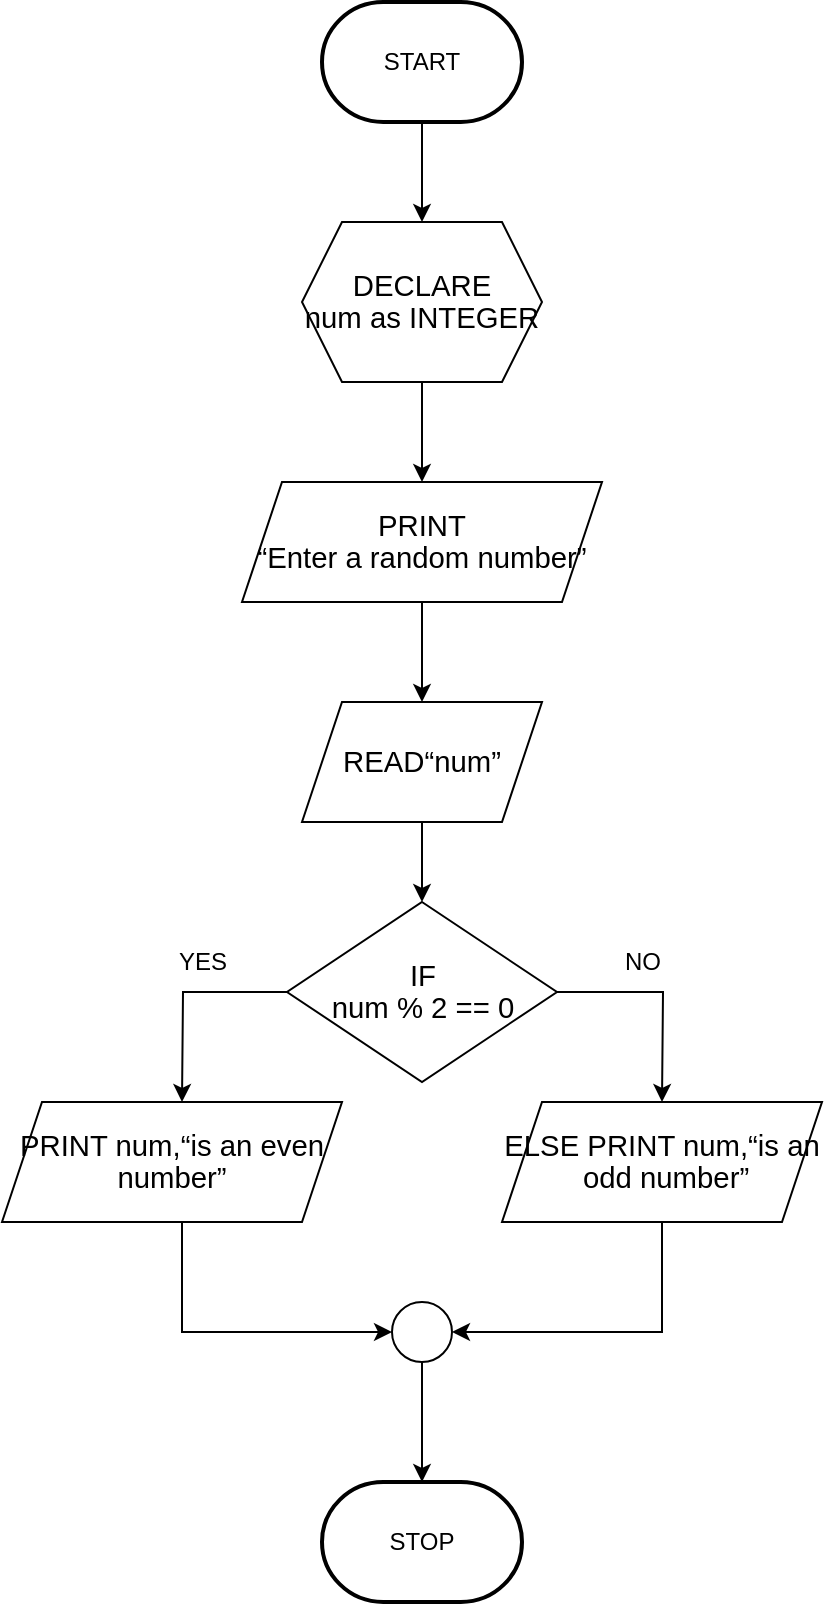 <mxfile version="20.5.1" type="github">
  <diagram id="C5RBs43oDa-KdzZeNtuy" name="Page-1">
    <mxGraphModel dx="780" dy="737" grid="1" gridSize="10" guides="1" tooltips="1" connect="1" arrows="1" fold="1" page="1" pageScale="1" pageWidth="827" pageHeight="1169" math="0" shadow="0">
      <root>
        <mxCell id="WIyWlLk6GJQsqaUBKTNV-0" />
        <mxCell id="WIyWlLk6GJQsqaUBKTNV-1" parent="WIyWlLk6GJQsqaUBKTNV-0" />
        <mxCell id="ll7Lb-LY3XUXLECx4B3m-1" style="edgeStyle=orthogonalEdgeStyle;rounded=0;orthogonalLoop=1;jettySize=auto;html=1;" edge="1" parent="WIyWlLk6GJQsqaUBKTNV-1" source="ll7Lb-LY3XUXLECx4B3m-0">
          <mxGeometry relative="1" as="geometry">
            <mxPoint x="320" y="200" as="targetPoint" />
          </mxGeometry>
        </mxCell>
        <mxCell id="ll7Lb-LY3XUXLECx4B3m-0" value="START" style="strokeWidth=2;html=1;shape=mxgraph.flowchart.terminator;whiteSpace=wrap;" vertex="1" parent="WIyWlLk6GJQsqaUBKTNV-1">
          <mxGeometry x="270" y="90" width="100" height="60" as="geometry" />
        </mxCell>
        <mxCell id="ll7Lb-LY3XUXLECx4B3m-3" style="edgeStyle=orthogonalEdgeStyle;rounded=0;orthogonalLoop=1;jettySize=auto;html=1;" edge="1" parent="WIyWlLk6GJQsqaUBKTNV-1" source="ll7Lb-LY3XUXLECx4B3m-2">
          <mxGeometry relative="1" as="geometry">
            <mxPoint x="320" y="330" as="targetPoint" />
          </mxGeometry>
        </mxCell>
        <mxCell id="ll7Lb-LY3XUXLECx4B3m-2" value="&lt;span style=&quot;font-size: 11pt; line-height: 103%; font-family: Calibri, sans-serif;&quot;&gt;DECLARE&lt;br/&gt;num as INTEGER&lt;/span&gt;" style="shape=hexagon;perimeter=hexagonPerimeter2;whiteSpace=wrap;html=1;fixedSize=1;" vertex="1" parent="WIyWlLk6GJQsqaUBKTNV-1">
          <mxGeometry x="260" y="200" width="120" height="80" as="geometry" />
        </mxCell>
        <mxCell id="ll7Lb-LY3XUXLECx4B3m-6" style="edgeStyle=orthogonalEdgeStyle;rounded=0;orthogonalLoop=1;jettySize=auto;html=1;" edge="1" parent="WIyWlLk6GJQsqaUBKTNV-1" source="ll7Lb-LY3XUXLECx4B3m-5">
          <mxGeometry relative="1" as="geometry">
            <mxPoint x="320" y="440" as="targetPoint" />
          </mxGeometry>
        </mxCell>
        <mxCell id="ll7Lb-LY3XUXLECx4B3m-5" value="&lt;span style=&quot;font-size: 11pt; line-height: 103%; font-family: Calibri, sans-serif;&quot;&gt;PRINT&lt;br/&gt;“Enter a random number”&lt;/span&gt;" style="shape=parallelogram;perimeter=parallelogramPerimeter;whiteSpace=wrap;html=1;fixedSize=1;" vertex="1" parent="WIyWlLk6GJQsqaUBKTNV-1">
          <mxGeometry x="230" y="330" width="180" height="60" as="geometry" />
        </mxCell>
        <mxCell id="ll7Lb-LY3XUXLECx4B3m-8" style="edgeStyle=orthogonalEdgeStyle;rounded=0;orthogonalLoop=1;jettySize=auto;html=1;" edge="1" parent="WIyWlLk6GJQsqaUBKTNV-1" source="ll7Lb-LY3XUXLECx4B3m-7">
          <mxGeometry relative="1" as="geometry">
            <mxPoint x="320" y="540" as="targetPoint" />
          </mxGeometry>
        </mxCell>
        <mxCell id="ll7Lb-LY3XUXLECx4B3m-7" value="&lt;span style=&quot;font-size: 11pt; line-height: 103%; font-family: Calibri, sans-serif;&quot;&gt;READ“num”&lt;/span&gt;" style="shape=parallelogram;perimeter=parallelogramPerimeter;whiteSpace=wrap;html=1;fixedSize=1;" vertex="1" parent="WIyWlLk6GJQsqaUBKTNV-1">
          <mxGeometry x="260" y="440" width="120" height="60" as="geometry" />
        </mxCell>
        <mxCell id="ll7Lb-LY3XUXLECx4B3m-11" style="edgeStyle=orthogonalEdgeStyle;rounded=0;orthogonalLoop=1;jettySize=auto;html=1;" edge="1" parent="WIyWlLk6GJQsqaUBKTNV-1" source="ll7Lb-LY3XUXLECx4B3m-9">
          <mxGeometry relative="1" as="geometry">
            <mxPoint x="200" y="640" as="targetPoint" />
          </mxGeometry>
        </mxCell>
        <mxCell id="ll7Lb-LY3XUXLECx4B3m-12" style="edgeStyle=orthogonalEdgeStyle;rounded=0;orthogonalLoop=1;jettySize=auto;html=1;" edge="1" parent="WIyWlLk6GJQsqaUBKTNV-1" source="ll7Lb-LY3XUXLECx4B3m-9">
          <mxGeometry relative="1" as="geometry">
            <mxPoint x="440" y="640" as="targetPoint" />
          </mxGeometry>
        </mxCell>
        <mxCell id="ll7Lb-LY3XUXLECx4B3m-9" value="&lt;span style=&quot;font-size: 11pt; line-height: 103%; font-family: Calibri, sans-serif;&quot;&gt;IF&lt;br/&gt;num % 2 == 0&lt;/span&gt;" style="rhombus;whiteSpace=wrap;html=1;" vertex="1" parent="WIyWlLk6GJQsqaUBKTNV-1">
          <mxGeometry x="252.5" y="540" width="135" height="90" as="geometry" />
        </mxCell>
        <mxCell id="ll7Lb-LY3XUXLECx4B3m-22" style="edgeStyle=orthogonalEdgeStyle;rounded=0;orthogonalLoop=1;jettySize=auto;html=1;entryX=0;entryY=0.5;entryDx=0;entryDy=0;" edge="1" parent="WIyWlLk6GJQsqaUBKTNV-1" source="ll7Lb-LY3XUXLECx4B3m-13" target="ll7Lb-LY3XUXLECx4B3m-21">
          <mxGeometry relative="1" as="geometry">
            <Array as="points">
              <mxPoint x="200" y="755" />
            </Array>
          </mxGeometry>
        </mxCell>
        <mxCell id="ll7Lb-LY3XUXLECx4B3m-13" value="&lt;span style=&quot;font-size: 11pt; line-height: 103%; font-family: Calibri, sans-serif;&quot;&gt;PRINT num,“is an even number”&lt;/span&gt;" style="shape=parallelogram;perimeter=parallelogramPerimeter;whiteSpace=wrap;html=1;fixedSize=1;" vertex="1" parent="WIyWlLk6GJQsqaUBKTNV-1">
          <mxGeometry x="110" y="640" width="170" height="60" as="geometry" />
        </mxCell>
        <mxCell id="ll7Lb-LY3XUXLECx4B3m-23" style="edgeStyle=orthogonalEdgeStyle;rounded=0;orthogonalLoop=1;jettySize=auto;html=1;exitX=0.5;exitY=1;exitDx=0;exitDy=0;entryX=1;entryY=0.5;entryDx=0;entryDy=0;" edge="1" parent="WIyWlLk6GJQsqaUBKTNV-1" source="ll7Lb-LY3XUXLECx4B3m-14" target="ll7Lb-LY3XUXLECx4B3m-21">
          <mxGeometry relative="1" as="geometry" />
        </mxCell>
        <mxCell id="ll7Lb-LY3XUXLECx4B3m-14" value="&lt;span style=&quot;font-size: 11pt; line-height: 103%; font-family: Calibri, sans-serif;&quot;&gt;ELSE PRINT num,“is an&lt;br&gt;&amp;nbsp;odd number”&lt;/span&gt;" style="shape=parallelogram;perimeter=parallelogramPerimeter;whiteSpace=wrap;html=1;fixedSize=1;" vertex="1" parent="WIyWlLk6GJQsqaUBKTNV-1">
          <mxGeometry x="360" y="640" width="160" height="60" as="geometry" />
        </mxCell>
        <mxCell id="ll7Lb-LY3XUXLECx4B3m-24" style="edgeStyle=orthogonalEdgeStyle;rounded=0;orthogonalLoop=1;jettySize=auto;html=1;" edge="1" parent="WIyWlLk6GJQsqaUBKTNV-1" source="ll7Lb-LY3XUXLECx4B3m-21">
          <mxGeometry relative="1" as="geometry">
            <mxPoint x="320" y="830" as="targetPoint" />
          </mxGeometry>
        </mxCell>
        <mxCell id="ll7Lb-LY3XUXLECx4B3m-21" value="" style="ellipse;whiteSpace=wrap;html=1;aspect=fixed;" vertex="1" parent="WIyWlLk6GJQsqaUBKTNV-1">
          <mxGeometry x="305" y="740" width="30" height="30" as="geometry" />
        </mxCell>
        <mxCell id="ll7Lb-LY3XUXLECx4B3m-25" value="STOP" style="strokeWidth=2;html=1;shape=mxgraph.flowchart.terminator;whiteSpace=wrap;" vertex="1" parent="WIyWlLk6GJQsqaUBKTNV-1">
          <mxGeometry x="270" y="830" width="100" height="60" as="geometry" />
        </mxCell>
        <mxCell id="ll7Lb-LY3XUXLECx4B3m-26" value="YES" style="text;html=1;align=center;verticalAlign=middle;resizable=0;points=[];autosize=1;strokeColor=none;fillColor=none;" vertex="1" parent="WIyWlLk6GJQsqaUBKTNV-1">
          <mxGeometry x="185" y="555" width="50" height="30" as="geometry" />
        </mxCell>
        <mxCell id="ll7Lb-LY3XUXLECx4B3m-27" value="NO" style="text;html=1;align=center;verticalAlign=middle;resizable=0;points=[];autosize=1;strokeColor=none;fillColor=none;" vertex="1" parent="WIyWlLk6GJQsqaUBKTNV-1">
          <mxGeometry x="410" y="555" width="40" height="30" as="geometry" />
        </mxCell>
      </root>
    </mxGraphModel>
  </diagram>
</mxfile>
